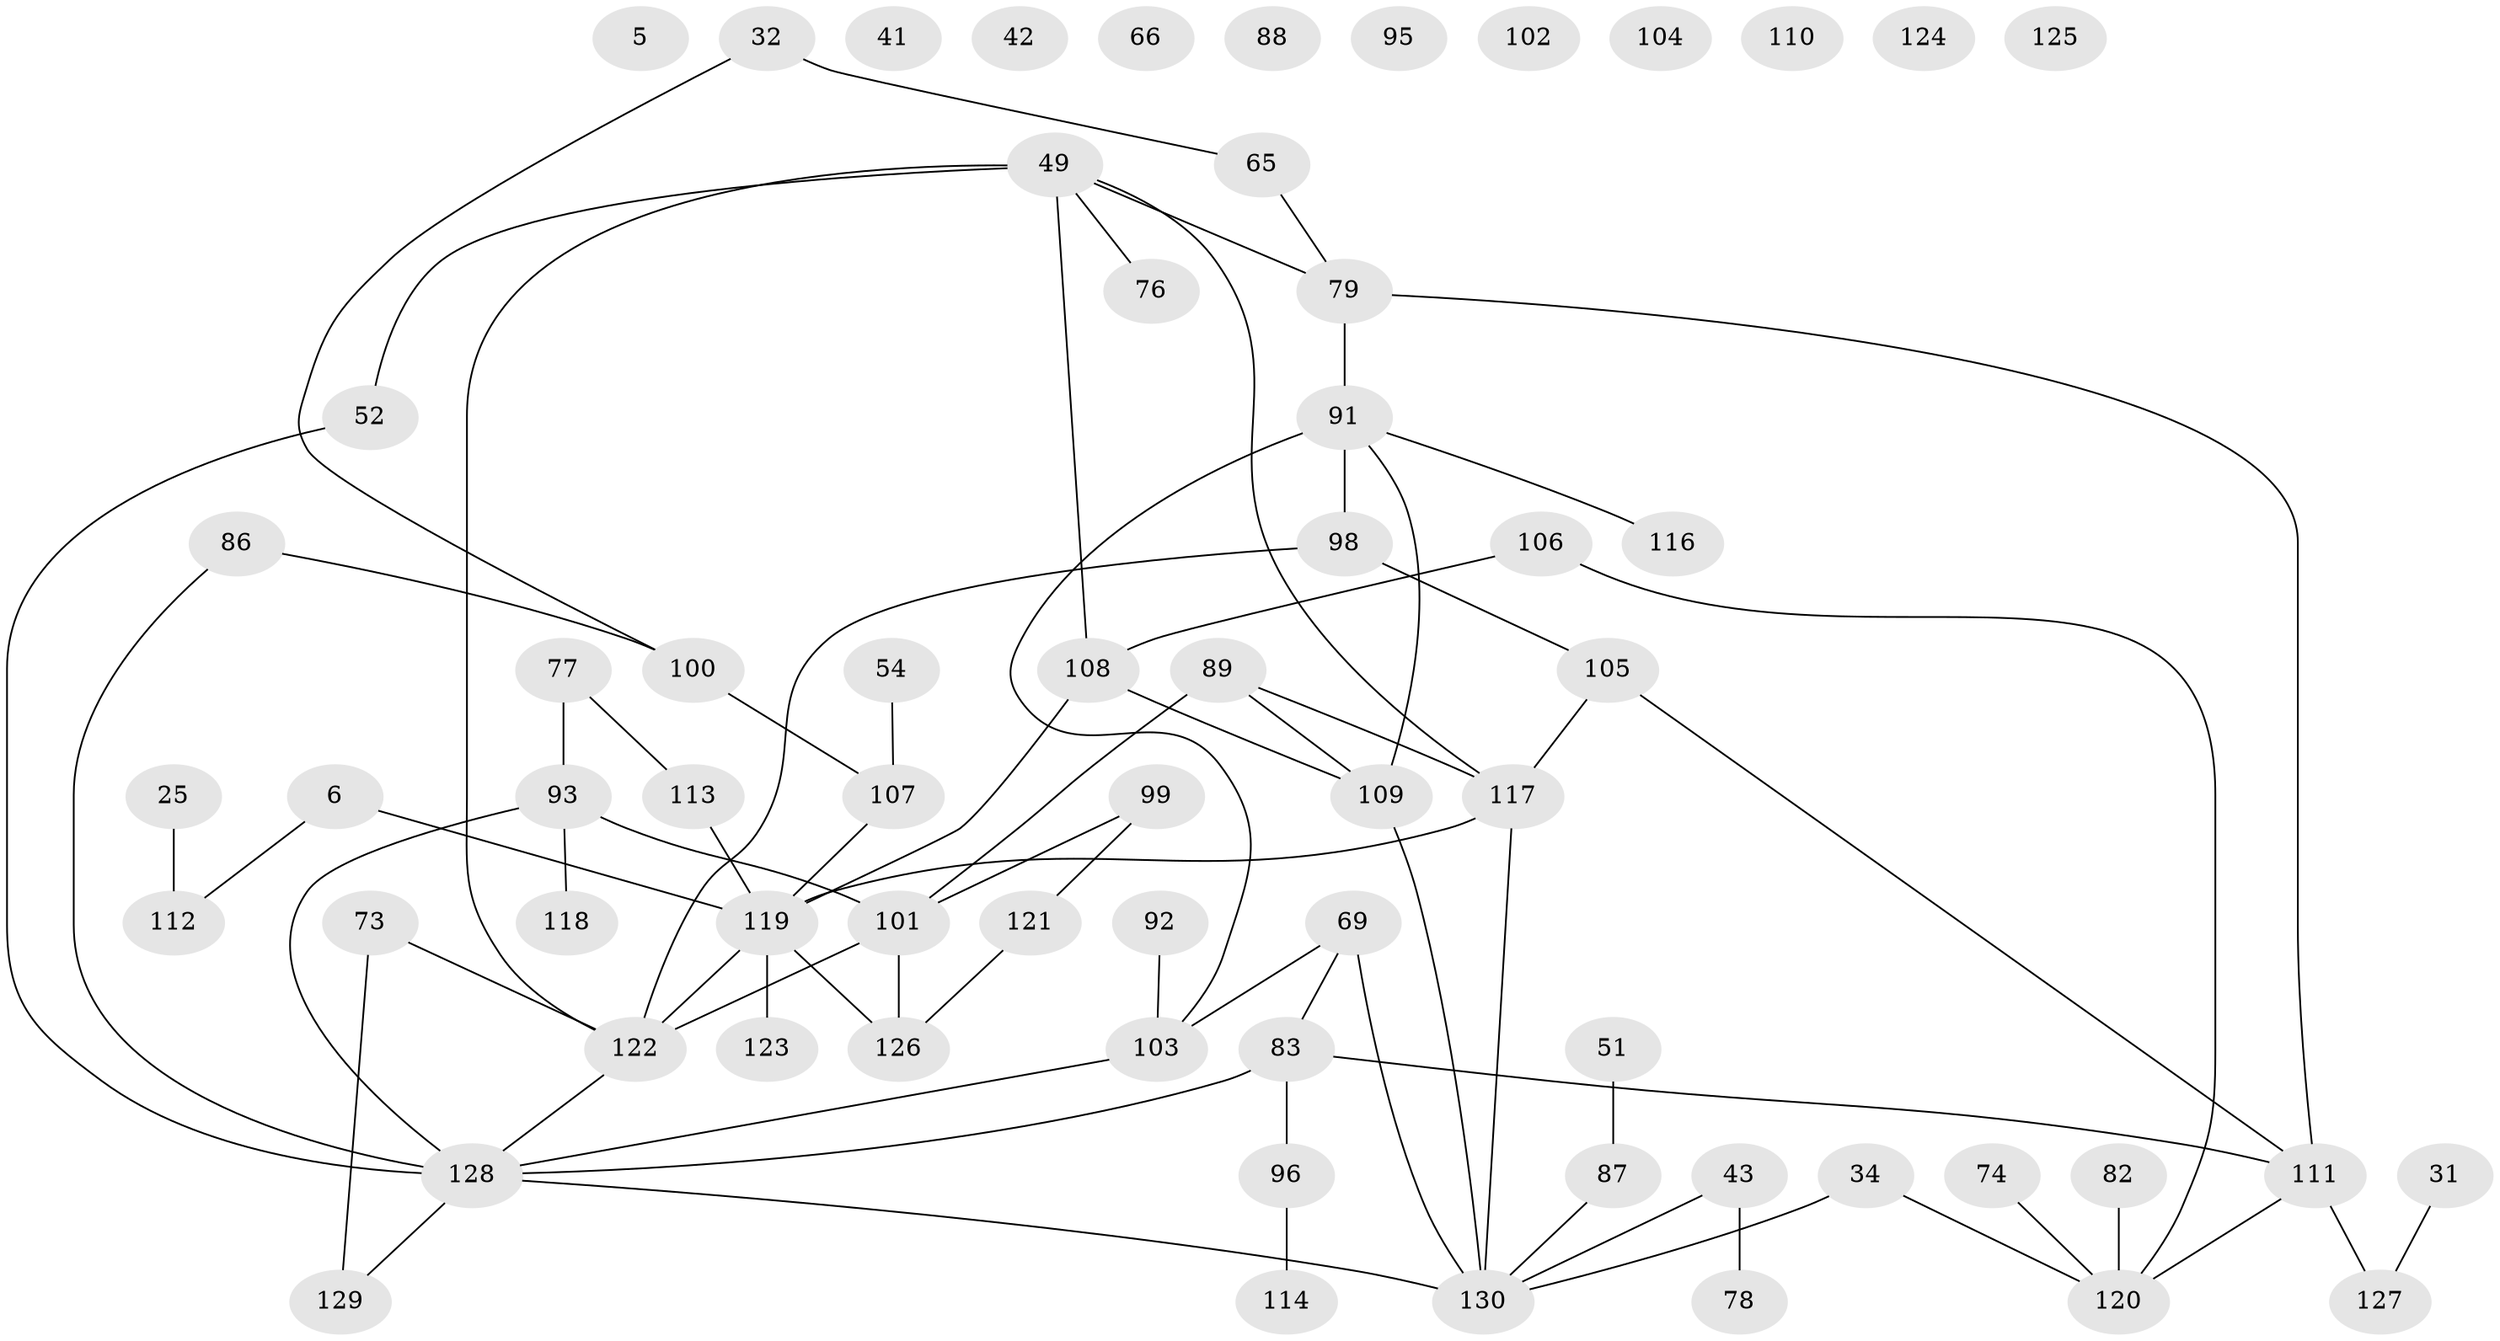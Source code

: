 // original degree distribution, {3: 0.2230769230769231, 2: 0.3076923076923077, 6: 0.015384615384615385, 0: 0.08461538461538462, 1: 0.19230769230769232, 5: 0.06923076923076923, 4: 0.1, 7: 0.007692307692307693}
// Generated by graph-tools (version 1.1) at 2025/38/03/09/25 04:38:50]
// undirected, 65 vertices, 77 edges
graph export_dot {
graph [start="1"]
  node [color=gray90,style=filled];
  5;
  6;
  25;
  31;
  32;
  34;
  41;
  42;
  43;
  49 [super="+11"];
  51;
  52 [super="+37+35"];
  54;
  65;
  66;
  69 [super="+3"];
  73;
  74;
  76;
  77;
  78;
  79 [super="+27"];
  82;
  83 [super="+44"];
  86 [super="+64"];
  87;
  88;
  89 [super="+72"];
  91 [super="+84+85"];
  92;
  93 [super="+61"];
  95;
  96;
  98 [super="+18+29+57"];
  99 [super="+81+94"];
  100;
  101 [super="+53+60+36"];
  102;
  103;
  104;
  105 [super="+46"];
  106;
  107 [super="+23"];
  108;
  109 [super="+40+59"];
  110;
  111 [super="+9+45+50+75+62+97"];
  112;
  113 [super="+63"];
  114;
  116;
  117 [super="+115"];
  118;
  119 [super="+56"];
  120 [super="+15+70+71"];
  121 [super="+90"];
  122 [super="+58"];
  123;
  124;
  125;
  126 [super="+13"];
  127;
  128 [super="+47+48"];
  129;
  130 [super="+1+21"];
  6 -- 112;
  6 -- 119;
  25 -- 112;
  31 -- 127;
  32 -- 65;
  32 -- 100;
  34 -- 130;
  34 -- 120;
  43 -- 78;
  43 -- 130;
  49 -- 76;
  49 -- 108 [weight=2];
  49 -- 117;
  49 -- 52;
  49 -- 122 [weight=2];
  49 -- 79;
  51 -- 87;
  52 -- 128;
  54 -- 107;
  65 -- 79;
  69 -- 83;
  69 -- 130 [weight=2];
  69 -- 103;
  73 -- 129;
  73 -- 122;
  74 -- 120;
  77 -- 113;
  77 -- 93;
  79 -- 111;
  79 -- 91 [weight=2];
  82 -- 120;
  83 -- 96;
  83 -- 128;
  83 -- 111;
  86 -- 100;
  86 -- 128;
  87 -- 130;
  89 -- 101 [weight=3];
  89 -- 109;
  89 -- 117;
  91 -- 116;
  91 -- 98 [weight=2];
  91 -- 109 [weight=2];
  91 -- 103;
  92 -- 103;
  93 -- 128;
  93 -- 101;
  93 -- 118;
  96 -- 114;
  98 -- 122;
  98 -- 105;
  99 -- 101 [weight=2];
  99 -- 121;
  100 -- 107 [weight=2];
  101 -- 126;
  101 -- 122 [weight=2];
  103 -- 128;
  105 -- 111;
  105 -- 117;
  106 -- 108;
  106 -- 120;
  107 -- 119;
  108 -- 119;
  108 -- 109;
  109 -- 130;
  111 -- 120;
  111 -- 127;
  113 -- 119;
  117 -- 130;
  117 -- 119;
  119 -- 122 [weight=2];
  119 -- 123;
  119 -- 126;
  121 -- 126;
  122 -- 128;
  128 -- 129;
  128 -- 130;
}
